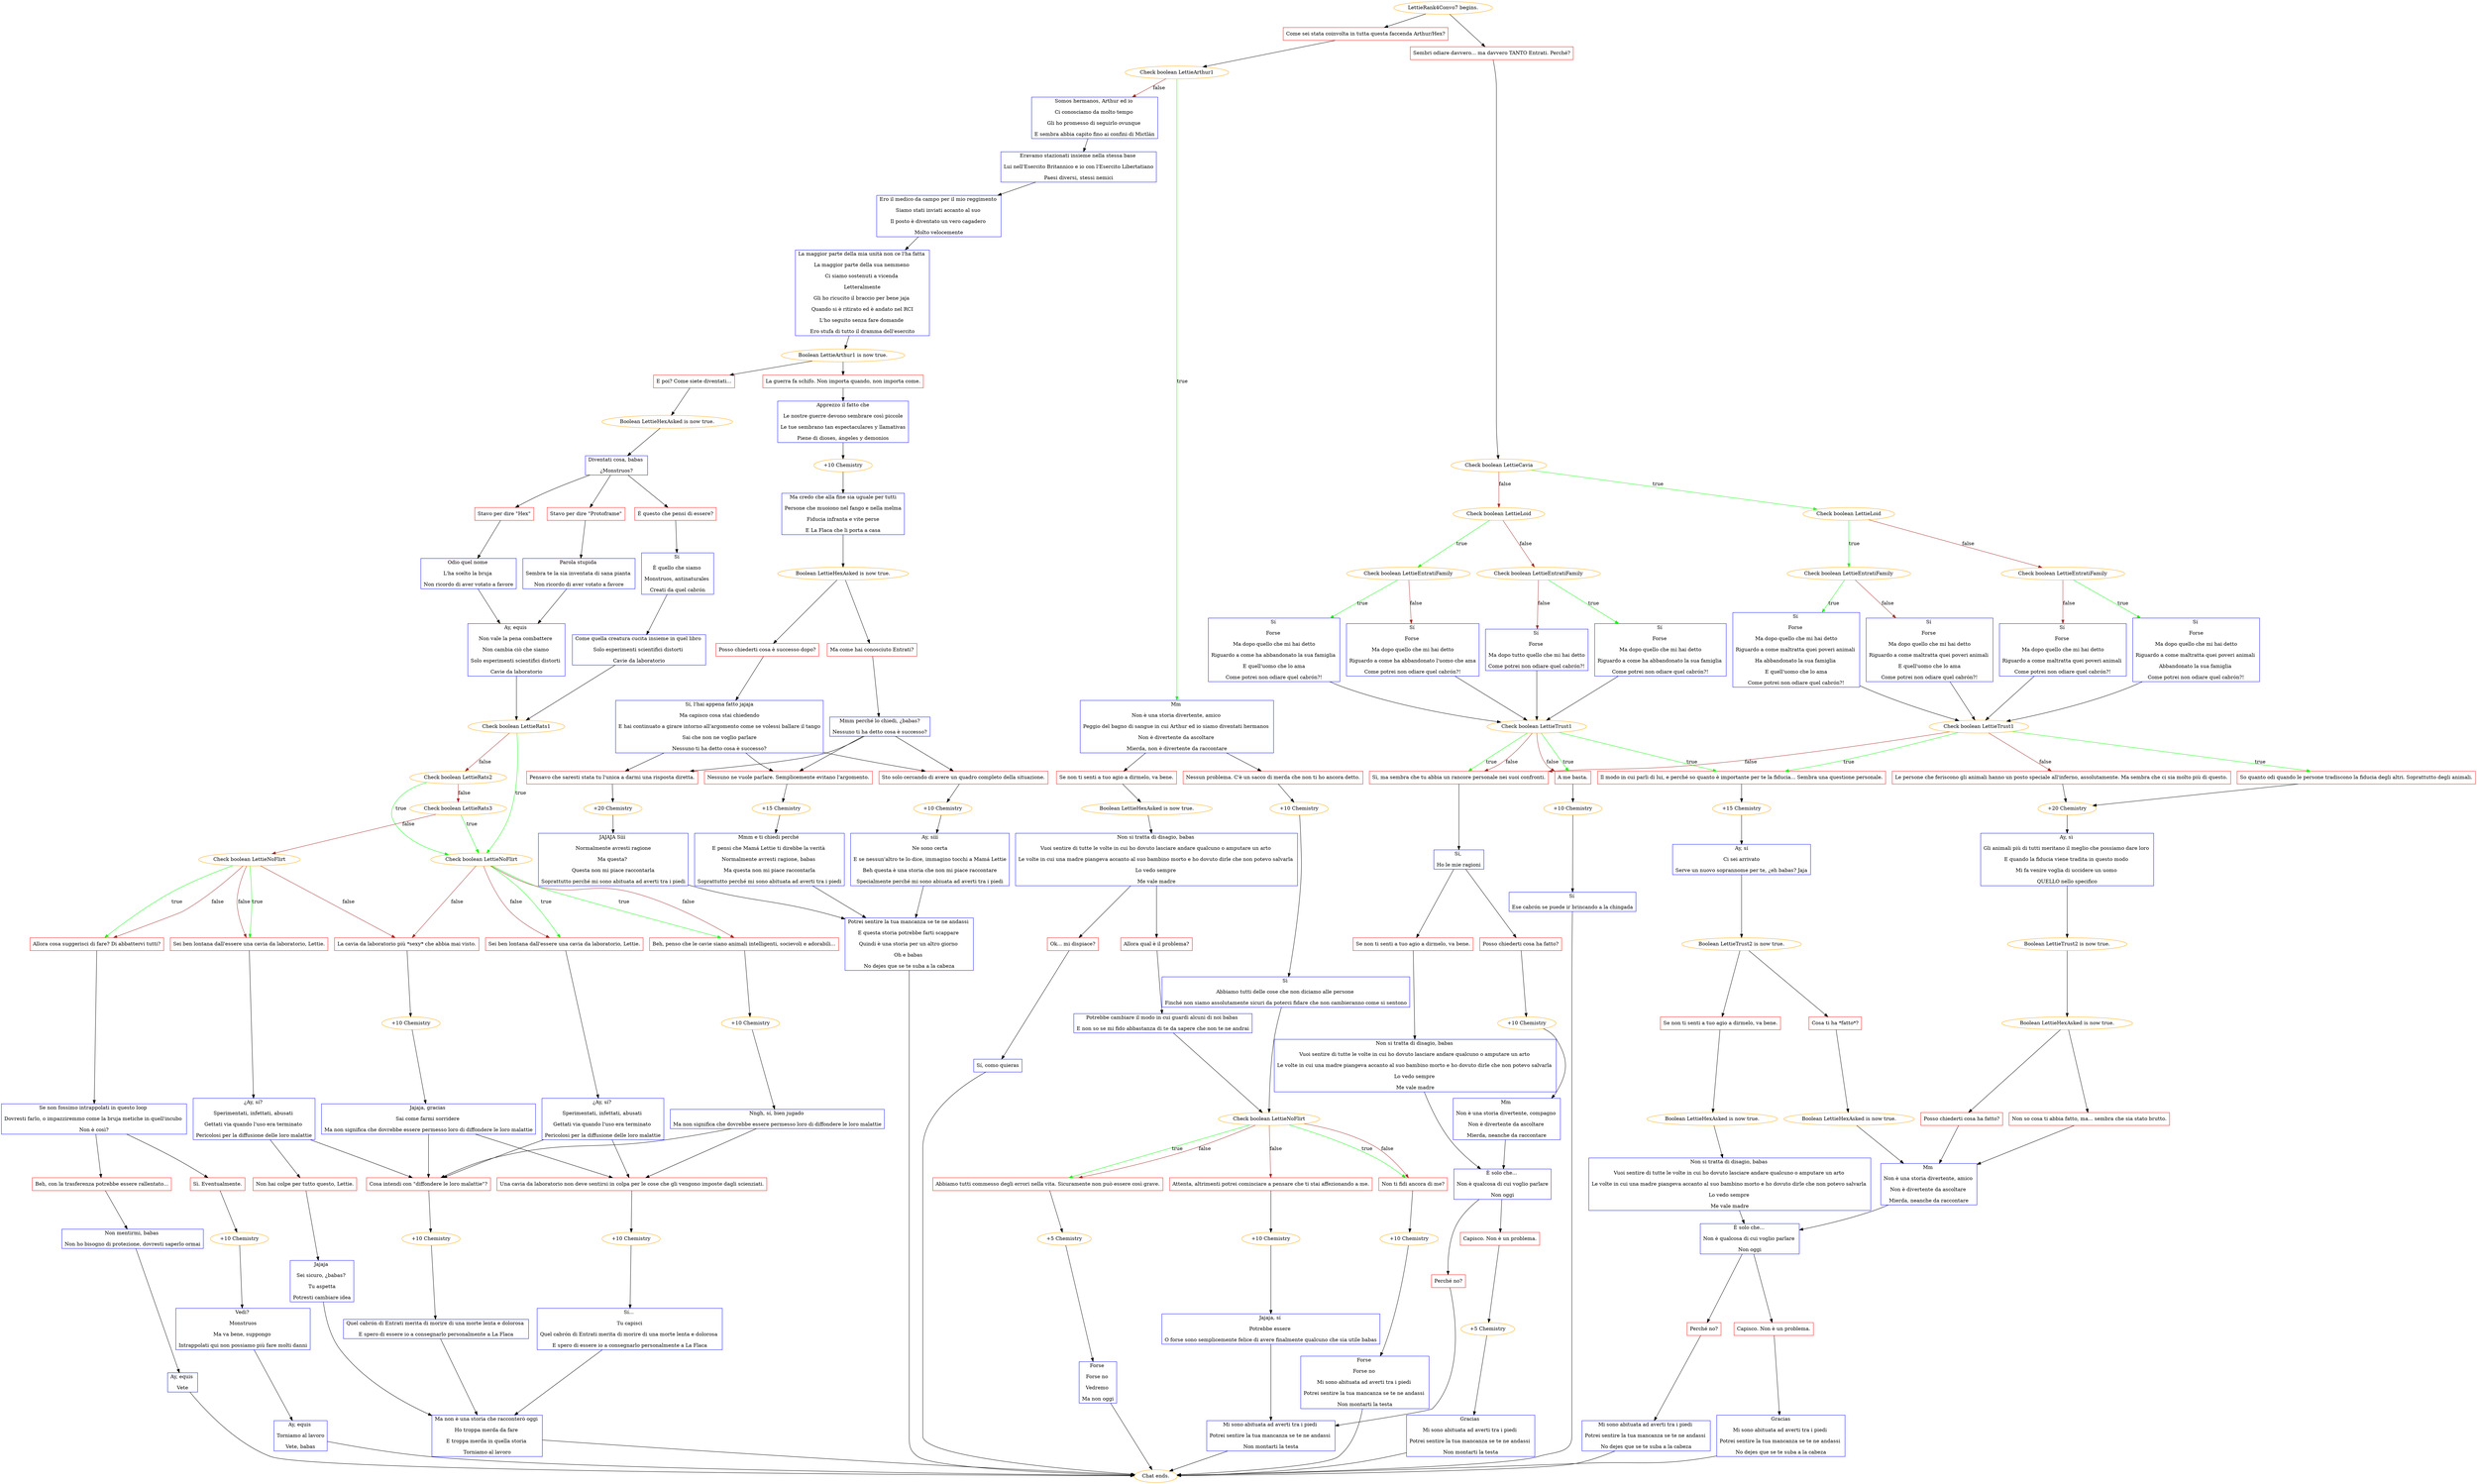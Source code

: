 digraph {
	"LettieRank4Convo7 begins." [color=orange];
		"LettieRank4Convo7 begins." -> j3456070240;
		"LettieRank4Convo7 begins." -> j3612023971;
	j3456070240 [label="Come sei stata coinvolta in tutta questa faccenda Arthur/Hex?",shape=box,color=red];
		j3456070240 -> j4293324513;
	j3612023971 [label="Sembri odiare davvero... ma davvero TANTO Entrati. Perché?",shape=box,color=red];
		j3612023971 -> j2824785799;
	j4293324513 [label="Check boolean LettieArthur1",color=orange];
		j4293324513 -> j4213734792 [label=true,color=green];
		j4293324513 -> j3388537662 [label=false,color=brown];
	j2824785799 [label="Check boolean LettieCavia",color=orange];
		j2824785799 -> j552733088 [label=true,color=green];
		j2824785799 -> j3470538414 [label=false,color=brown];
	j4213734792 [label="Mm 
Non è una storia divertente, amico 
Peggio del bagno di sangue in cui Arthur ed io siamo diventati hermanos 
Non è divertente da ascoltare 
Mierda, non è divertente da raccontare",shape=box,color=blue];
		j4213734792 -> j3238674300;
		j4213734792 -> j3826820483;
	j3388537662 [label="Somos hermanos, Arthur ed io 
Ci conosciamo da molto tempo 
Gli ho promesso di seguirlo ovunque 
E sembra abbia capito fino ai confini di Mictlán",shape=box,color=blue];
		j3388537662 -> j1356517710;
	j552733088 [label="Check boolean LettieLoid",color=orange];
		j552733088 -> j1096171844 [label=true,color=green];
		j552733088 -> j4040708208 [label=false,color=brown];
	j3470538414 [label="Check boolean LettieLoid",color=orange];
		j3470538414 -> j416292857 [label=true,color=green];
		j3470538414 -> j504966913 [label=false,color=brown];
	j3238674300 [label="Se non ti senti a tuo agio a dirmelo, va bene.",shape=box,color=red];
		j3238674300 -> j2147031402;
	j3826820483 [label="Nessun problema. C'è un sacco di merda che non ti ho ancora detto.",shape=box,color=red];
		j3826820483 -> j1909458470;
	j1356517710 [label="Eravamo stazionati insieme nella stessa base 
Lui nell'Esercito Britannico e io con l'Esercito Libertatiano
Paesi diversi, stessi nemici",shape=box,color=blue];
		j1356517710 -> j3911148533;
	j1096171844 [label="Check boolean LettieEntratiFamily",color=orange];
		j1096171844 -> j22639670 [label=true,color=green];
		j1096171844 -> j3921621236 [label=false,color=brown];
	j4040708208 [label="Check boolean LettieEntratiFamily",color=orange];
		j4040708208 -> j3322514287 [label=true,color=green];
		j4040708208 -> j4284036638 [label=false,color=brown];
	j416292857 [label="Check boolean LettieEntratiFamily",color=orange];
		j416292857 -> j1568657239 [label=true,color=green];
		j416292857 -> j3339996157 [label=false,color=brown];
	j504966913 [label="Check boolean LettieEntratiFamily",color=orange];
		j504966913 -> j39581732 [label=true,color=green];
		j504966913 -> j2337553383 [label=false,color=brown];
	j2147031402 [label="Boolean LettieHexAsked is now true.",color=orange];
		j2147031402 -> j3759532825;
	j1909458470 [label="+10 Chemistry",color=orange];
		j1909458470 -> j1278315875;
	j3911148533 [label="Ero il medico da campo per il mio reggimento 
Siamo stati inviati accanto al suo 
Il posto è diventato un vero cagadero 
Molto velocemente",shape=box,color=blue];
		j3911148533 -> j2680713359;
	j22639670 [label="Sí 
Forse 
Ma dopo quello che mi hai detto
Riguardo a come maltratta quei poveri animali 
Ha abbandonato la sua famiglia 
E quell'uomo che lo ama
Come potrei non odiare quel cabrón?!",shape=box,color=blue];
		j22639670 -> j4106797655;
	j3921621236 [label="Sí 
Forse 
Ma dopo quello che mi hai detto
Riguardo a come maltratta quei poveri animali 
E quell'uomo che lo ama
Come potrei non odiare quel cabrón?!",shape=box,color=blue];
		j3921621236 -> j4106797655;
	j3322514287 [label="Sí 
Forse
Ma dopo quello che mi hai detto
Riguardo a come maltratta quei poveri animali 
Abbandonato la sua famiglia 
Come potrei non odiare quel cabrón?!",shape=box,color=blue];
		j3322514287 -> j4106797655;
	j4284036638 [label="Sí 
Forse 
Ma dopo quello che mi hai detto
Riguardo a come maltratta quei poveri animali 
Come potrei non odiare quel cabrón?!",shape=box,color=blue];
		j4284036638 -> j4106797655;
	j1568657239 [label="Sí 
Forse 
Ma dopo quello che mi hai detto
Riguardo a come ha abbandonato la sua famiglia 
E quell'uomo che lo ama
Come potrei non odiare quel cabrón?!",shape=box,color=blue];
		j1568657239 -> j507724002;
	j3339996157 [label="Sí 
Forse 
Ma dopo quello che mi hai detto
Riguardo a come ha abbandonato l'uomo che ama
Come potrei non odiare quel cabrón?!",shape=box,color=blue];
		j3339996157 -> j507724002;
	j39581732 [label="Sí 
Forse 
Ma dopo quello che mi hai detto
Riguardo a come ha abbandonato la sua famiglia 
Come potrei non odiare quel cabrón?!",shape=box,color=blue];
		j39581732 -> j507724002;
	j2337553383 [label="Sí 
Forse 
Ma dopo tutto quello che mi hai detto
Come potrei non odiare quel cabrón?!",shape=box,color=blue];
		j2337553383 -> j507724002;
	j3759532825 [label="Non si tratta di disagio, babas 
Vuoi sentire di tutte le volte in cui ho dovuto lasciare andare qualcuno o amputare un arto 
Le volte in cui una madre piangeva accanto al suo bambino morto e ho dovuto dirle che non potevo salvarla 
Lo vedo sempre 
Me vale madre",shape=box,color=blue];
		j3759532825 -> j798633366;
		j3759532825 -> j2487858456;
	j1278315875 [label="Sì 
Abbiamo tutti delle cose che non diciamo alle persone 
Finché non siamo assolutamente sicuri da poterci fidare che non cambieranno come si sentono",shape=box,color=blue];
		j1278315875 -> j350353099;
	j2680713359 [label="La maggior parte della mia unità non ce l'ha fatta 
La maggior parte della sua nemmeno 
Ci siamo sostenuti a vicenda 
Letteralmente
Gli ho ricucito il braccio per bene jaja 
Quando si è ritirato ed è andato nel RCI
L'ho seguito senza fare domande 
Ero stufa di tutto il dramma dell'esercito",shape=box,color=blue];
		j2680713359 -> j225394097;
	j4106797655 [label="Check boolean LettieTrust1",color=orange];
		j4106797655 -> j3458239060 [label=true,color=green];
		j4106797655 -> j1609079265 [label=true,color=green];
		j4106797655 -> j3425614333 [label=false,color=brown];
		j4106797655 -> j4101502194 [label=false,color=brown];
	j507724002 [label="Check boolean LettieTrust1",color=orange];
		j507724002 -> j3458239060 [label=true,color=green];
		j507724002 -> j4101502194 [label=true,color=green];
		j507724002 -> j3797824973 [label=true,color=green];
		j507724002 -> j4101502194 [label=false,color=brown];
		j507724002 -> j3797824973 [label=false,color=brown];
	j798633366 [label="Allora qual è il problema?",shape=box,color=red];
		j798633366 -> j1519137692;
	j2487858456 [label="Ok... mi dispiace?",shape=box,color=red];
		j2487858456 -> j1263770990;
	j350353099 [label="Check boolean LettieNoFlirt",color=orange];
		j350353099 -> j860282863 [label=true,color=green];
		j350353099 -> j1805333314 [label=true,color=green];
		j350353099 -> j860282863 [label=false,color=brown];
		j350353099 -> j1805333314 [label=false,color=brown];
		j350353099 -> j3884229360 [label=false,color=brown];
	j225394097 [label="Boolean LettieArthur1 is now true.",color=orange];
		j225394097 -> j1551446071;
		j225394097 -> j3143829233;
	j3458239060 [label="Il modo in cui parli di lui, e perché so quanto è importante per te la fiducia... Sembra una questione personale.",shape=box,color=red];
		j3458239060 -> j2445666928;
	j1609079265 [label="So quanto odi quando le persone tradiscono la fiducia degli altri. Soprattutto degli animali.",shape=box,color=red];
		j1609079265 -> j2242806651;
	j3425614333 [label="Le persone che feriscono gli animali hanno un posto speciale all'inferno, assolutamente. Ma sembra che ci sia molto più di questo.",shape=box,color=red];
		j3425614333 -> j2242806651;
	j4101502194 [label="Sì, ma sembra che tu abbia un rancore personale nei suoi confronti.",shape=box,color=red];
		j4101502194 -> j435785274;
	j3797824973 [label="A me basta.",shape=box,color=red];
		j3797824973 -> j495880547;
	j1519137692 [label="Potrebbe cambiare il modo in cui guardi alcuni di noi babas 
E non so se mi fido abbastanza di te da sapere che non te ne andrai",shape=box,color=blue];
		j1519137692 -> j350353099;
	j1263770990 [label="Sí, como quieras",shape=box,color=blue];
		j1263770990 -> "Chat ends.";
	j860282863 [label="Non ti fidi ancora di me?",shape=box,color=red];
		j860282863 -> j4090987467;
	j1805333314 [label="Abbiamo tutti commesso degli errori nella vita. Sicuramente non può essere così grave.",shape=box,color=red];
		j1805333314 -> j3987389595;
	j3884229360 [label="Attenta, altrimenti potrei cominciare a pensare che ti stai affezionando a me.",shape=box,color=red];
		j3884229360 -> j1029554601;
	j1551446071 [label="E poi? Come siete diventati...",shape=box,color=red];
		j1551446071 -> j2884002342;
	j3143829233 [label="La guerra fa schifo. Non importa quando, non importa come.",shape=box,color=red];
		j3143829233 -> j1867057525;
	j2445666928 [label="+15 Chemistry",color=orange];
		j2445666928 -> j2395228162;
	j2242806651 [label="+20 Chemistry",color=orange];
		j2242806651 -> j2637760930;
	j435785274 [label="Sí, 
Ho le mie ragioni",shape=box,color=blue];
		j435785274 -> j2638508104;
		j435785274 -> j550713685;
	j495880547 [label="+10 Chemistry",color=orange];
		j495880547 -> j4196049080;
	"Chat ends." [color=orange];
	j4090987467 [label="+10 Chemistry",color=orange];
		j4090987467 -> j794643217;
	j3987389595 [label="+5 Chemistry",color=orange];
		j3987389595 -> j4141133569;
	j1029554601 [label="+10 Chemistry",color=orange];
		j1029554601 -> j514038894;
	j2884002342 [label="Boolean LettieHexAsked is now true.",color=orange];
		j2884002342 -> j3260781492;
	j1867057525 [label="Apprezzo il fatto che
Le nostre guerre devono sembrare così piccole
Le tue sembrano tan espectaculares y llamativas
Piene di dioses, ángeles y demonios",shape=box,color=blue];
		j1867057525 -> j660050497;
	j2395228162 [label="Ay, sí
Ci sei arrivato
Serve un nuovo soprannome per te, ¿eh babas? Jaja",shape=box,color=blue];
		j2395228162 -> j1449528014;
	j2637760930 [label="Ay, sì 
Gli animali più di tutti meritano il meglio che possiamo dare loro 
E quando la fiducia viene tradita in questo modo 
Mi fa venire voglia di uccidere un uomo 
QUELLO nello specifico",shape=box,color=blue];
		j2637760930 -> j427534995;
	j2638508104 [label="Posso chiederti cosa ha fatto?",shape=box,color=red];
		j2638508104 -> j1699954227;
	j550713685 [label="Se non ti senti a tuo agio a dirmelo, va bene.",shape=box,color=red];
		j550713685 -> j2288036366;
	j4196049080 [label="Sí 
Ese cabrón se puede ir brincando a la chingada",shape=box,color=blue];
		j4196049080 -> "Chat ends.";
	j794643217 [label="Forse 
Forse no 
Mi sono abituata ad averti tra i piedi 
Potrei sentire la tua mancanza se te ne andassi 
Non montarti la testa",shape=box,color=blue];
		j794643217 -> "Chat ends.";
	j4141133569 [label="Forse 
Forse no 
Vedremo 
Ma non oggi",shape=box,color=blue];
		j4141133569 -> "Chat ends.";
	j514038894 [label="Jajaja, sí 
Potrebbe essere 
O forse sono semplicemente felice di avere finalmente qualcuno che sia utile babas",shape=box,color=blue];
		j514038894 -> j4237058144;
	j3260781492 [label="Diventati cosa, babas 
¿Monstruos?",shape=box,color=blue];
		j3260781492 -> j2148936817;
		j3260781492 -> j967944674;
		j3260781492 -> j2964143447;
	j660050497 [label="+10 Chemistry",color=orange];
		j660050497 -> j3753790646;
	j1449528014 [label="Boolean LettieTrust2 is now true.",color=orange];
		j1449528014 -> j1073988676;
		j1449528014 -> j4181836832;
	j427534995 [label="Boolean LettieTrust2 is now true.",color=orange];
		j427534995 -> j1283660927;
	j1699954227 [label="+10 Chemistry",color=orange];
		j1699954227 -> j1840155360;
	j2288036366 [label="Non si tratta di disagio, babas 
Vuoi sentire di tutte le volte in cui ho dovuto lasciare andare qualcuno o amputare un arto 
Le volte in cui una madre piangeva accanto al suo bambino morto e ho dovuto dirle che non potevo salvarla 
Lo vedo sempre 
Me vale madre",shape=box,color=blue];
		j2288036366 -> j3347462030;
	j4237058144 [label="Mi sono abituata ad averti tra i piedi 
Potrei sentire la tua mancanza se te ne andassi 
Non montarti la testa",shape=box,color=blue];
		j4237058144 -> "Chat ends.";
	j2148936817 [label="Stavo per dire \"Hex\"",shape=box,color=red];
		j2148936817 -> j3915650863;
	j967944674 [label="Stavo per dire \"Protoframe\"",shape=box,color=red];
		j967944674 -> j1673334009;
	j2964143447 [label="È questo che pensi di essere?",shape=box,color=red];
		j2964143447 -> j2870467330;
	j3753790646 [label="Ma credo che alla fine sia uguale per tutti
Persone che muoiono nel fango e nella melma
Fiducia infranta e vite perse
E La Flaca che li porta a casa",shape=box,color=blue];
		j3753790646 -> j4096741237;
	j1073988676 [label="Se non ti senti a tuo agio a dirmelo, va bene.",shape=box,color=red];
		j1073988676 -> j2927152823;
	j4181836832 [label="Cosa ti ha *fatto*?",shape=box,color=red];
		j4181836832 -> j1862386001;
	j1283660927 [label="Boolean LettieHexAsked is now true.",color=orange];
		j1283660927 -> j3498269056;
		j1283660927 -> j3340835593;
	j1840155360 [label="Mm 
Non è una storia divertente, compagno 
Non è divertente da ascoltare 
Mierda, neanche da raccontare",shape=box,color=blue];
		j1840155360 -> j3347462030;
	j3347462030 [label="È solo che... 
Non è qualcosa di cui voglio parlare
Non oggi",shape=box,color=blue];
		j3347462030 -> j3561625943;
		j3347462030 -> j3633603788;
	j3915650863 [label="Odio quel nome 
L'ha scelto la bruja 
Non ricordo di aver votato a favore",shape=box,color=blue];
		j3915650863 -> j2737510094;
	j1673334009 [label="Parola stupida 
Sembra te la sia inventata di sana pianta 
Non ricordo di aver votato a favore",shape=box,color=blue];
		j1673334009 -> j2737510094;
	j2870467330 [label="Sí 
È quello che siamo 
Monstruos, antinaturales 
Creati da quel cabrón",shape=box,color=blue];
		j2870467330 -> j796007027;
	j4096741237 [label="Boolean LettieHexAsked is now true.",color=orange];
		j4096741237 -> j1135958768;
		j4096741237 -> j2418329605;
	j2927152823 [label="Boolean LettieHexAsked is now true.",color=orange];
		j2927152823 -> j2993940116;
	j1862386001 [label="Boolean LettieHexAsked is now true.",color=orange];
		j1862386001 -> j2738432065;
	j3498269056 [label="Non so cosa ti abbia fatto, ma... sembra che sia stato brutto.",shape=box,color=red];
		j3498269056 -> j2738432065;
	j3340835593 [label="Posso chiederti cosa ha fatto?",shape=box,color=red];
		j3340835593 -> j2738432065;
	j3561625943 [label="Perché no?",shape=box,color=red];
		j3561625943 -> j4237058144;
	j3633603788 [label="Capisco. Non è un problema.",shape=box,color=red];
		j3633603788 -> j3050992033;
	j2737510094 [label="Ay, equis 
Non vale la pena combattere 
Non cambia ciò che siamo 
Solo esperimenti scientifici distorti 
Cavie da laboratorio",shape=box,color=blue];
		j2737510094 -> j2720663697;
	j796007027 [label="Come quella creatura cucita insieme in quel libro 
Solo esperimenti scientifici distorti 
Cavie da laboratorio",shape=box,color=blue];
		j796007027 -> j2720663697;
	j1135958768 [label="Ma come hai conosciuto Entrati?",shape=box,color=red];
		j1135958768 -> j222390020;
	j2418329605 [label="Posso chiederti cosa è successo dopo?",shape=box,color=red];
		j2418329605 -> j1317719766;
	j2993940116 [label="Non si tratta di disagio, babas 
Vuoi sentire di tutte le volte in cui ho dovuto lasciare andare qualcuno o amputare un arto 
Le volte in cui una madre piangeva accanto al suo bambino morto e ho dovuto dirle che non potevo salvarla 
Lo vedo sempre 
Me vale madre",shape=box,color=blue];
		j2993940116 -> j332345110;
	j2738432065 [label="Mm 
Non è una storia divertente, amico 
Non è divertente da ascoltare 
Mierda, neanche da raccontare",shape=box,color=blue];
		j2738432065 -> j332345110;
	j3050992033 [label="+5 Chemistry",color=orange];
		j3050992033 -> j841936540;
	j2720663697 [label="Check boolean LettieRats1",color=orange];
		j2720663697 -> j1349383781 [label=true,color=green];
		j2720663697 -> j1767513069 [label=false,color=brown];
	j222390020 [label="Mmm perché lo chiedi, ¿babas?
Nessuno ti ha detto cosa è successo?",shape=box,color=blue];
		j222390020 -> j2147808367;
		j222390020 -> j1555026891;
		j222390020 -> j2131830658;
	j1317719766 [label="Sí, l'hai appena fatto jajaja
Ma capisco cosa stai chiedendo
E hai continuato a girare intorno all'argomento come se volessi ballare il tango
Sai che non ne voglio parlare
Nessuno ti ha detto cosa è successo?",shape=box,color=blue];
		j1317719766 -> j2147808367;
		j1317719766 -> j1555026891;
		j1317719766 -> j2131830658;
	j332345110 [label="È solo che... 
Non è qualcosa di cui voglio parlare 
Non oggi",shape=box,color=blue];
		j332345110 -> j782878234;
		j332345110 -> j4008397263;
	j841936540 [label="Gracias 
Mi sono abituata ad averti tra i piedi 
Potrei sentire la tua mancanza se te ne andassi 
Non montarti la testa",shape=box,color=blue];
		j841936540 -> "Chat ends.";
	j1349383781 [label="Check boolean LettieNoFlirt",color=orange];
		j1349383781 -> j3648256783 [label=true,color=green];
		j1349383781 -> j1570242897 [label=true,color=green];
		j1349383781 -> j3648256783 [label=false,color=brown];
		j1349383781 -> j1570242897 [label=false,color=brown];
		j1349383781 -> j1357221253 [label=false,color=brown];
	j1767513069 [label="Check boolean LettieRats2",color=orange];
		j1767513069 -> j1349383781 [label=true,color=green];
		j1767513069 -> j2998697729 [label=false,color=brown];
	j2147808367 [label="Sto solo cercando di avere un quadro completo della situazione.",shape=box,color=red];
		j2147808367 -> j848377866;
	j1555026891 [label="Nessuno ne vuole parlare. Semplicemente evitano l'argomento.",shape=box,color=red];
		j1555026891 -> j1165445077;
	j2131830658 [label="Pensavo che saresti stata tu l'unica a darmi una risposta diretta.",shape=box,color=red];
		j2131830658 -> j368070733;
	j782878234 [label="Perché no?",shape=box,color=red];
		j782878234 -> j2587622031;
	j4008397263 [label="Capisco. Non è un problema.",shape=box,color=red];
		j4008397263 -> j601597360;
	j3648256783 [label="Sei ben lontana dall'essere una cavia da laboratorio, Lettie.",shape=box,color=red];
		j3648256783 -> j2914543222;
	j1570242897 [label="Beh, penso che le cavie siano animali intelligenti, socievoli e adorabili...",shape=box,color=red];
		j1570242897 -> j3421093064;
	j1357221253 [label="La cavia da laboratorio più *sexy* che abbia mai visto.",shape=box,color=red];
		j1357221253 -> j1085595723;
	j2998697729 [label="Check boolean LettieRats3",color=orange];
		j2998697729 -> j1349383781 [label=true,color=green];
		j2998697729 -> j4030809656 [label=false,color=brown];
	j848377866 [label="+10 Chemistry",color=orange];
		j848377866 -> j1289752654;
	j1165445077 [label="+15 Chemistry",color=orange];
		j1165445077 -> j2222332582;
	j368070733 [label="+20 Chemistry",color=orange];
		j368070733 -> j2169433161;
	j2587622031 [label="Mi sono abituata ad averti tra i piedi 
Potrei sentire la tua mancanza se te ne andassi 
No dejes que se te suba a la cabeza",shape=box,color=blue];
		j2587622031 -> "Chat ends.";
	j601597360 [label="Gracias
Mi sono abituata ad averti tra i piedi 
Potrei sentire la tua mancanza se te ne andassi 
No dejes que se te suba a la cabeza",shape=box,color=blue];
		j601597360 -> "Chat ends.";
	j2914543222 [label="¿Ay, sí? 
Sperimentati, infettati, abusati 
Gettati via quando l'uso era terminato 
Pericolosi per la diffusione delle loro malattie",shape=box,color=blue];
		j2914543222 -> j702462113;
		j2914543222 -> j463141874;
	j3421093064 [label="+10 Chemistry",color=orange];
		j3421093064 -> j1077708909;
	j1085595723 [label="+10 Chemistry",color=orange];
		j1085595723 -> j3737714600;
	j4030809656 [label="Check boolean LettieNoFlirt",color=orange];
		j4030809656 -> j684332690 [label=true,color=green];
		j4030809656 -> j1150288672 [label=true,color=green];
		j4030809656 -> j1357221253 [label=false,color=brown];
		j4030809656 -> j684332690 [label=false,color=brown];
		j4030809656 -> j1150288672 [label=false,color=brown];
	j1289752654 [label="Ay, sííí
Ne sono certa
E se nessun'altro te lo dice, immagino tocchi a Mamá Lettie
Beh questa è una storia che non mi piace raccontare
Specialmente perché mi sono abiuata ad averti tra i piedi",shape=box,color=blue];
		j1289752654 -> j1921414602;
	j2222332582 [label="Mmm e ti chiedi perché 
E pensi che Mamá Lettie ti direbbe la verità 
Normalmente avresti ragione, babas 
Ma questa non mi piace raccontarla
Soprattutto perché mi sono abituata ad averti tra i piedi",shape=box,color=blue];
		j2222332582 -> j1921414602;
	j2169433161 [label="JAJAJA Sííí 
Normalmente avresti ragione
Ma questa? 
Questa non mi piace raccontarla
Soprattutto perché mi sono abituata ad averti tra i piedi",shape=box,color=blue];
		j2169433161 -> j1921414602;
	j702462113 [label="Cosa intendi con \"diffondere le loro malattie\"?",shape=box,color=red];
		j702462113 -> j3868660852;
	j463141874 [label="Una cavia da laboratorio non deve sentirsi in colpa per le cose che gli vengono imposte dagli scienziati.",shape=box,color=red];
		j463141874 -> j792953890;
	j1077708909 [label="Nngh, sí, bien jugado 
Ma non significa che dovrebbe essere permesso loro di diffondere le loro malattie",shape=box,color=blue];
		j1077708909 -> j702462113;
		j1077708909 -> j463141874;
	j3737714600 [label="Jajaja, gracias 
Sai come farmi sorridere 
Ma non significa che dovrebbe essere permesso loro di diffondere le loro malattie",shape=box,color=blue];
		j3737714600 -> j702462113;
		j3737714600 -> j463141874;
	j684332690 [label="Sei ben lontana dall'essere una cavia da laboratorio, Lettie.",shape=box,color=red];
		j684332690 -> j248262740;
	j1150288672 [label="Allora cosa suggerisci di fare? Di abbattervi tutti?",shape=box,color=red];
		j1150288672 -> j2452102009;
	j1921414602 [label="Potrei sentire la tua mancanza se te ne andassi 
E questa storia potrebbe farti scappare 
Quindi è una storia per un altro giorno 
Oh e babas 
No dejes que se te suba a la cabeza",shape=box,color=blue];
		j1921414602 -> "Chat ends.";
	j3868660852 [label="+10 Chemistry",color=orange];
		j3868660852 -> j3926715371;
	j792953890 [label="+10 Chemistry",color=orange];
		j792953890 -> j4013484247;
	j248262740 [label="¿Ay, sí? 
Sperimentati, infettati, abusati 
Gettati via quando l'uso era terminato 
Pericolosi per la diffusione delle loro malattie",shape=box,color=blue];
		j248262740 -> j702462113;
		j248262740 -> j3610891216;
	j2452102009 [label="Se non fossimo intrappolati in questo loop 
Dovresti farlo, o impazziremmo come la bruja metiche in quell'incubo 
Non è così?",shape=box,color=blue];
		j2452102009 -> j1044533108;
		j2452102009 -> j859462306;
	j3926715371 [label="Quel cabrón di Entrati merita di morire di una morte lenta e dolorosa 
E spero di essere io a consegnarlo personalmente a La Flaca",shape=box,color=blue];
		j3926715371 -> j2332711271;
	j4013484247 [label="Sí... 
Tu capisci
Quel cabrón di Entrati merita di morire di una morte lenta e dolorosa 
E spero di essere io a consegnarlo personalmente a La Flaca",shape=box,color=blue];
		j4013484247 -> j2332711271;
	j3610891216 [label="Non hai colpe per tutto questo, Lettie.",shape=box,color=red];
		j3610891216 -> j3778431535;
	j1044533108 [label="Sì. Eventualmente.",shape=box,color=red];
		j1044533108 -> j2598342822;
	j859462306 [label="Beh, con la trasferenza potrebbe essere rallentato...",shape=box,color=red];
		j859462306 -> j3970447747;
	j2332711271 [label="Ma non è una storia che racconterò oggi 
Ho troppa merda da fare 
E troppa merda in quella storia 
Torniamo al lavoro",shape=box,color=blue];
		j2332711271 -> "Chat ends.";
	j3778431535 [label="Jajaja 
Sei sicuro, ¿babas? 
Tu aspetta
Potresti cambiare idea",shape=box,color=blue];
		j3778431535 -> j2332711271;
	j2598342822 [label="+10 Chemistry",color=orange];
		j2598342822 -> j1473164687;
	j3970447747 [label="Non mentirmi, babas 
Non ho bisogno di protezione, dovresti saperlo ormai",shape=box,color=blue];
		j3970447747 -> j3082093694;
	j1473164687 [label="Vedi? 
Monstruos
Ma va bene, suppongo 
Intrappolati qui non possiamo più fare molti danni",shape=box,color=blue];
		j1473164687 -> j3886465378;
	j3082093694 [label="Ay, equis 
Vete",shape=box,color=blue];
		j3082093694 -> "Chat ends.";
	j3886465378 [label="Ay, equis 
Torniamo al lavoro
Vete, babas",shape=box,color=blue];
		j3886465378 -> "Chat ends.";
}